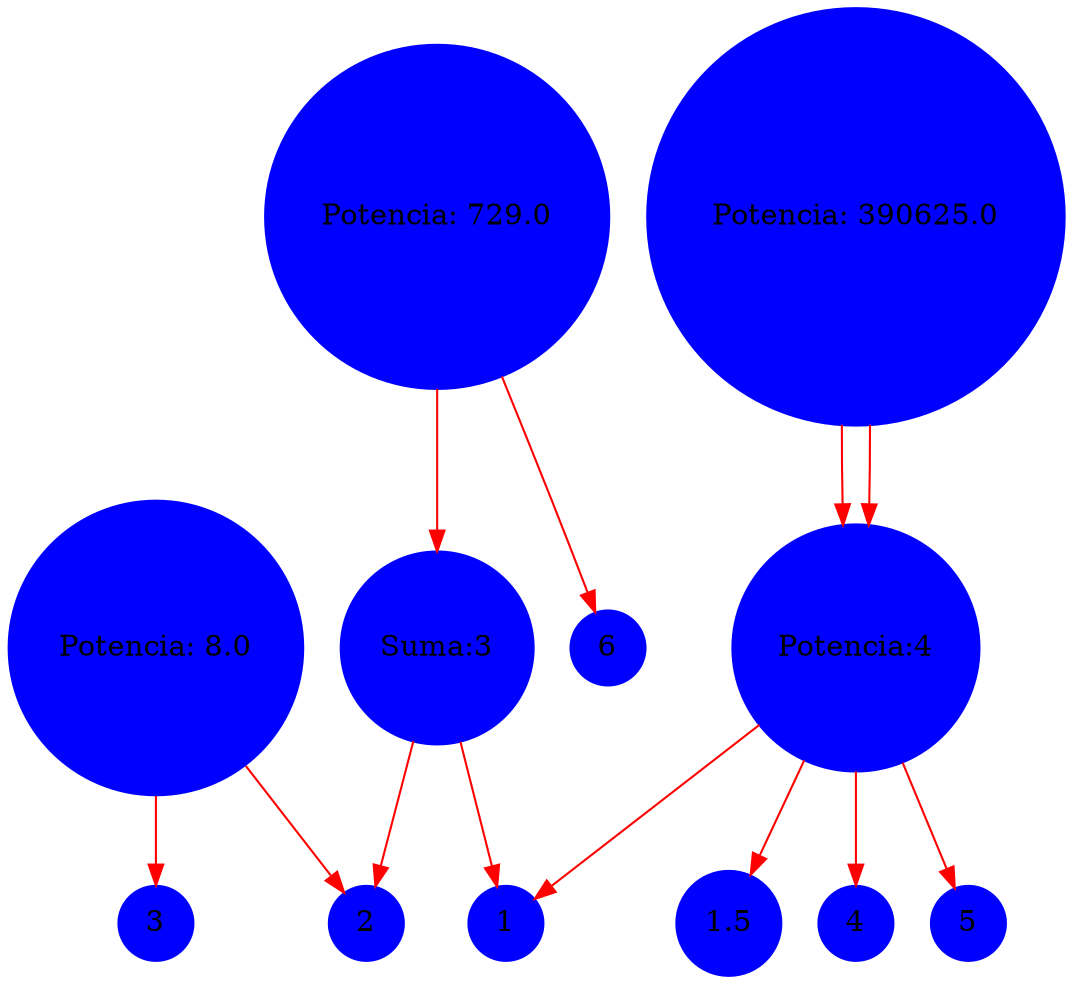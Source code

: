 digraph {
	rankdir=TB
	2 [shape=circle style=filled color = blue]
 	potencia1 -> 2 [shape=record color=red]
	3 [shape=circle style=filled color = blue]
 	potencia1 -> 3 [shape=record color=red]
	potencia1 [shape=circle style=filled color = blue, label=<Potencia: 8.0>]
 	5 [shape=circle style=filled color = blue]
 	Potencia102 -> 5 [shape=record color=red]
	1.5 [shape=circle style=filled color = blue]
 	Potencia102 -> 1.5 [shape=record color=red]
	Potencia102 [shape=circle style=filled color = blue, label=<Potencia:25>]
 	potencia2 -> Potencia102 [shape=record color=red]
	4 [shape=circle style=filled color = blue]
 	Potencia102 -> 4 [shape=record color=red]
	1 [shape=circle style=filled color = blue]
 	Potencia102 -> 1 [shape=record color=red]
	Potencia102 [shape=circle style=filled color = blue, label=<Potencia:4>]
 	potencia2 -> Potencia102 [shape=record color=red]
	potencia2 [shape=circle style=filled color = blue, label=<Potencia: 390625.0>]
 	1 [shape=circle style=filled color = blue]
 	Suma103 -> 1 [shape=record color=red]
	2 [shape=circle style=filled color = blue]
 	Suma103 -> 2 [shape=record color=red]
	Suma103 [shape=circle style=filled color = blue, label=<Suma:3>]
 	potencia3 -> Suma103 [shape=record color=red]
	6 [shape=circle style=filled color = blue]
 	potencia3 -> 6 [shape=record color=red]
	potencia3 [shape=circle style=filled color = blue, label=<Potencia: 729.0>]
 }
